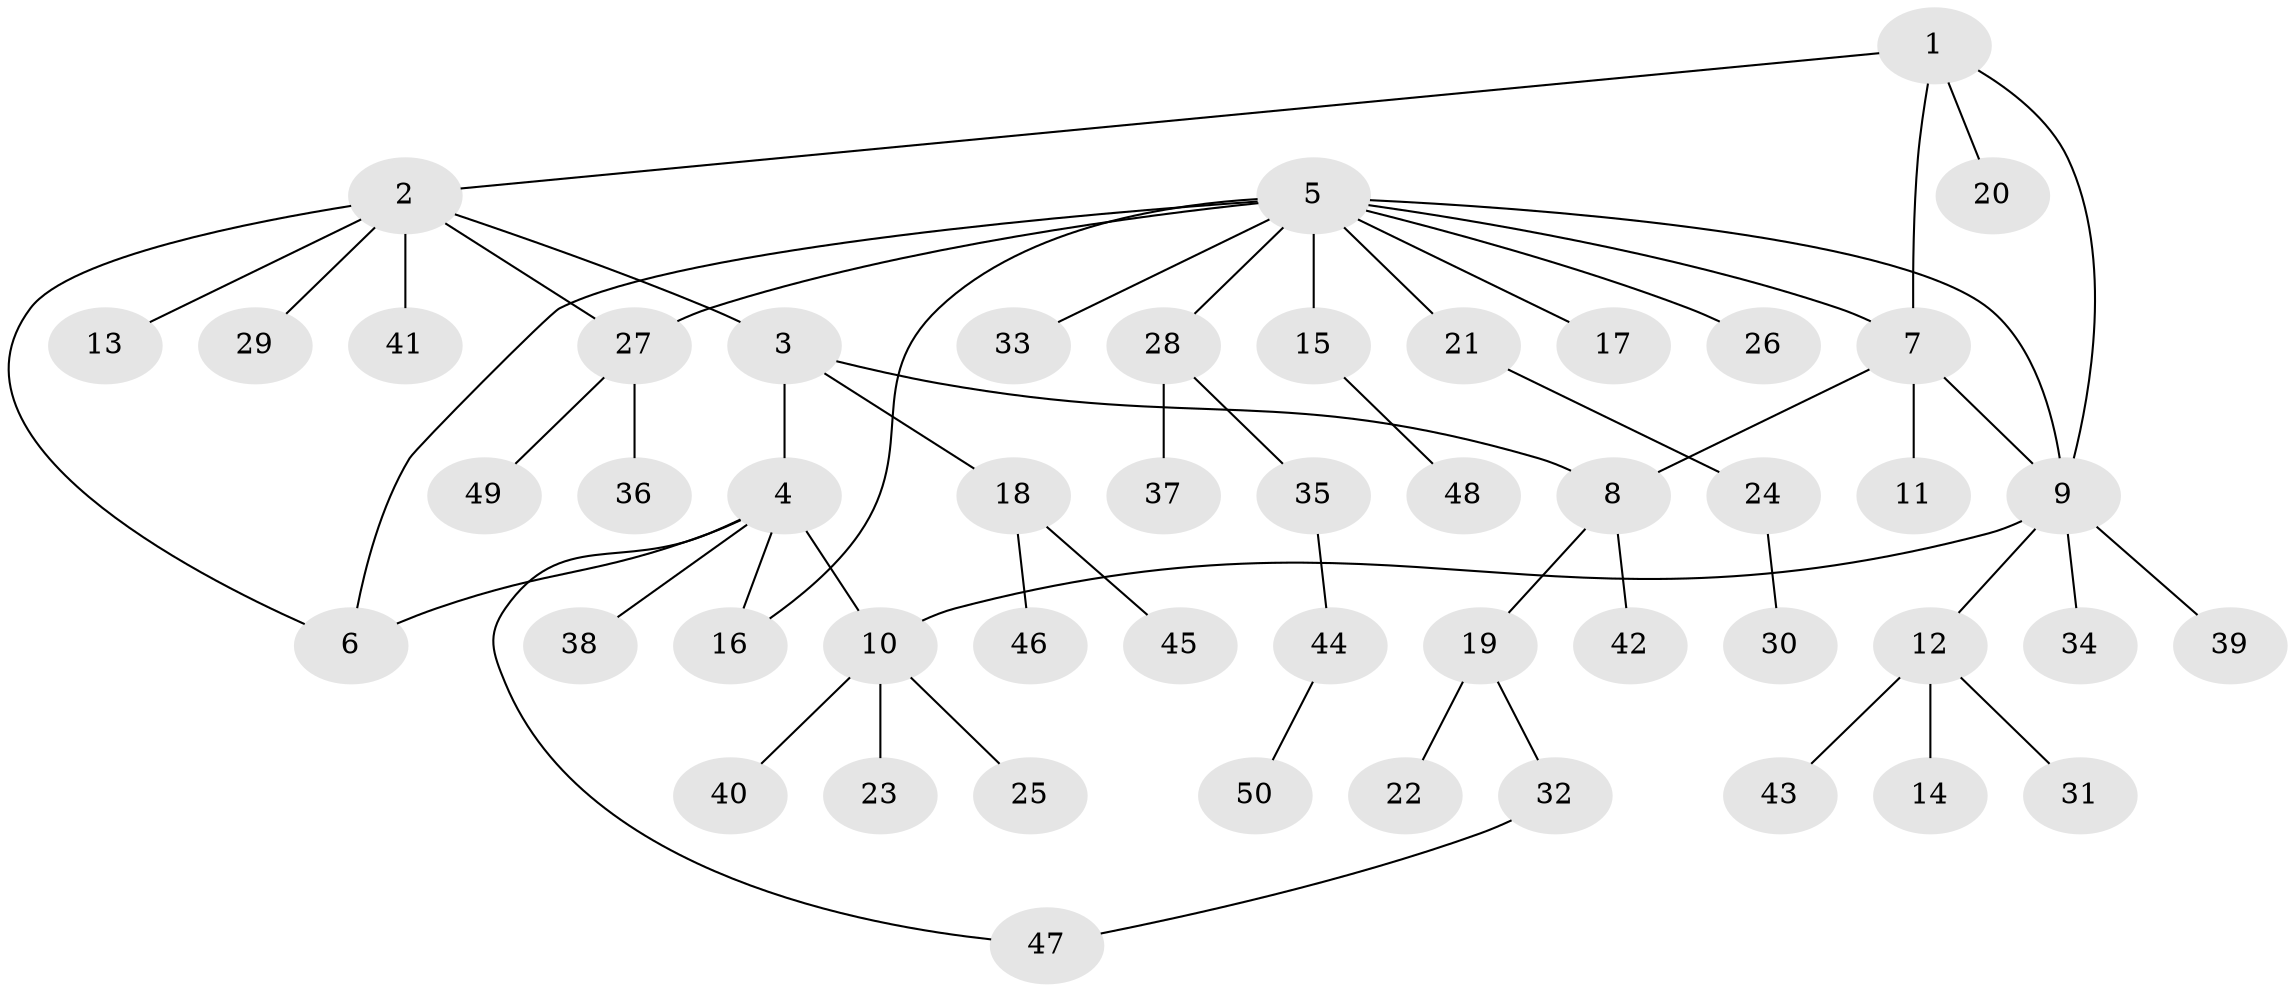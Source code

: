 // coarse degree distribution, {4: 0.08571428571428572, 3: 0.2, 1: 0.45714285714285713, 2: 0.14285714285714285, 10: 0.02857142857142857, 5: 0.02857142857142857, 6: 0.05714285714285714}
// Generated by graph-tools (version 1.1) at 2025/37/03/04/25 23:37:40]
// undirected, 50 vertices, 58 edges
graph export_dot {
  node [color=gray90,style=filled];
  1;
  2;
  3;
  4;
  5;
  6;
  7;
  8;
  9;
  10;
  11;
  12;
  13;
  14;
  15;
  16;
  17;
  18;
  19;
  20;
  21;
  22;
  23;
  24;
  25;
  26;
  27;
  28;
  29;
  30;
  31;
  32;
  33;
  34;
  35;
  36;
  37;
  38;
  39;
  40;
  41;
  42;
  43;
  44;
  45;
  46;
  47;
  48;
  49;
  50;
  1 -- 2;
  1 -- 7;
  1 -- 9;
  1 -- 20;
  2 -- 3;
  2 -- 6;
  2 -- 13;
  2 -- 27;
  2 -- 29;
  2 -- 41;
  3 -- 4;
  3 -- 8;
  3 -- 18;
  4 -- 6;
  4 -- 10;
  4 -- 16;
  4 -- 38;
  4 -- 47;
  5 -- 6;
  5 -- 7;
  5 -- 9;
  5 -- 15;
  5 -- 16;
  5 -- 17;
  5 -- 21;
  5 -- 26;
  5 -- 27;
  5 -- 28;
  5 -- 33;
  7 -- 8;
  7 -- 9;
  7 -- 11;
  8 -- 19;
  8 -- 42;
  9 -- 10;
  9 -- 12;
  9 -- 34;
  9 -- 39;
  10 -- 23;
  10 -- 25;
  10 -- 40;
  12 -- 14;
  12 -- 31;
  12 -- 43;
  15 -- 48;
  18 -- 45;
  18 -- 46;
  19 -- 22;
  19 -- 32;
  21 -- 24;
  24 -- 30;
  27 -- 36;
  27 -- 49;
  28 -- 35;
  28 -- 37;
  32 -- 47;
  35 -- 44;
  44 -- 50;
}
